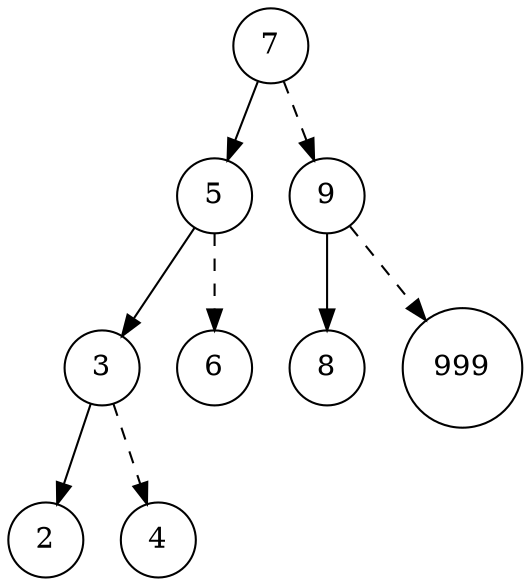 digraph Tree {
    node [shape=circle];
    "7" -> "5";
    "7" -> "9" [style=dashed];
    "5" -> "3";
    "5" -> "6" [style=dashed];
    "3" -> "2";
    "3" -> "4" [style=dashed];
    "9" -> "8";
    "9" -> "999" [style=dashed];
}
